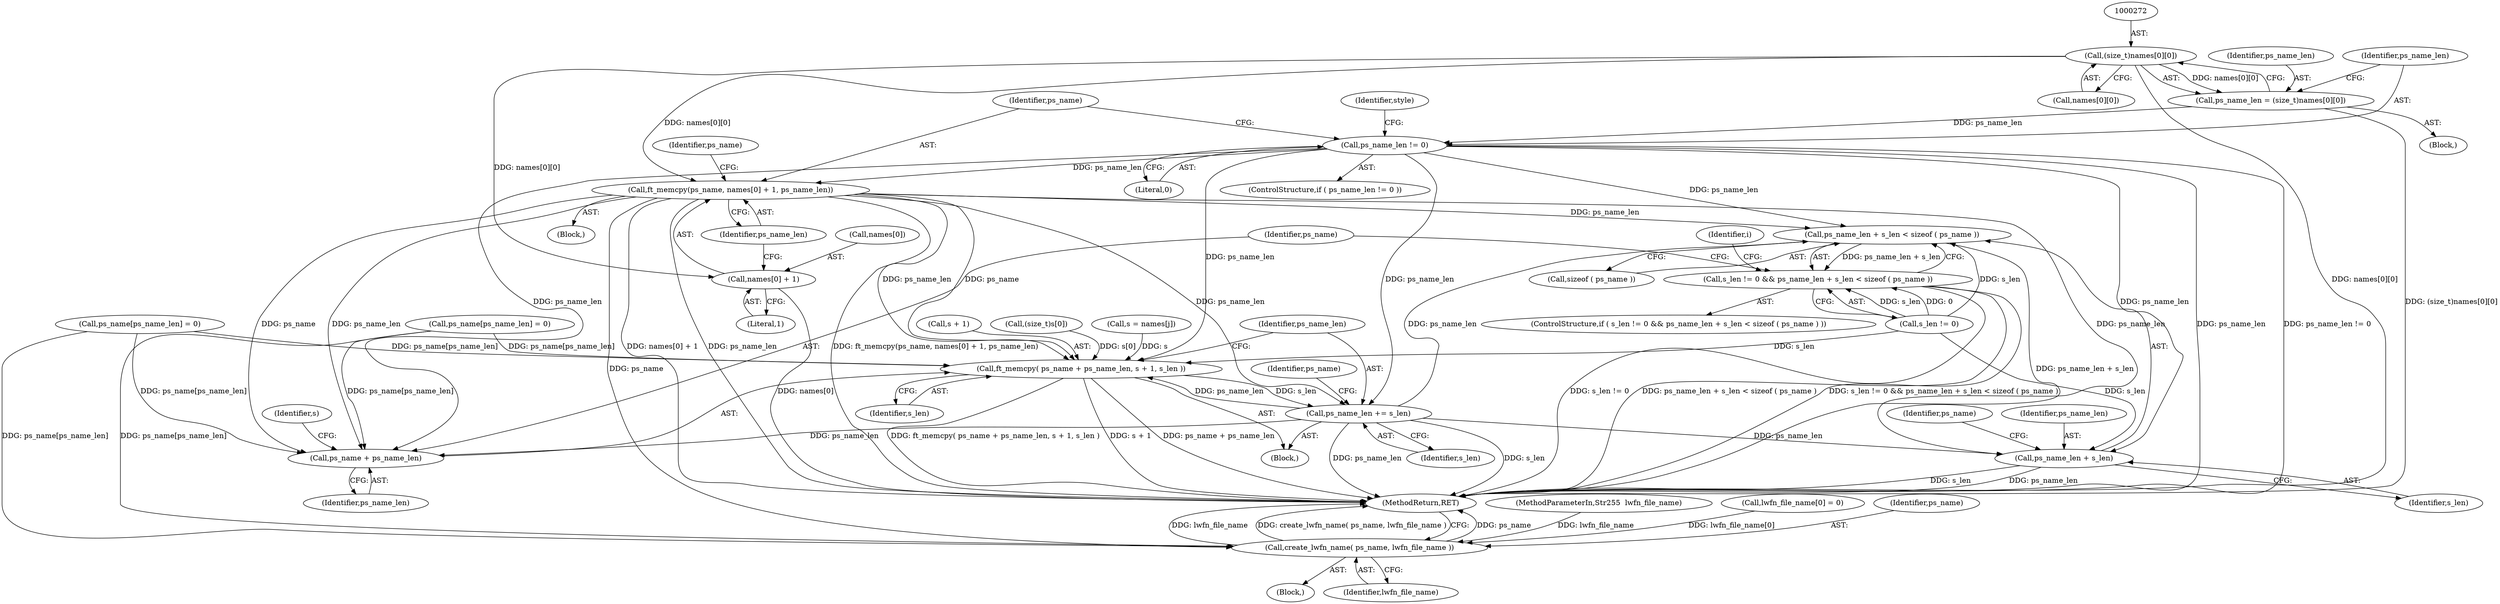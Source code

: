 digraph "0_savannah_18a8f0d9943369449bc4de92d411c78fb08d616c@array" {
"1000271" [label="(Call,(size_t)names[0][0])"];
"1000269" [label="(Call,ps_name_len = (size_t)names[0][0])"];
"1000279" [label="(Call,ps_name_len != 0)"];
"1000283" [label="(Call,ft_memcpy(ps_name, names[0] + 1, ps_name_len))"];
"1000377" [label="(Call,ps_name_len + s_len < sizeof ( ps_name ))"];
"1000373" [label="(Call,s_len != 0 && ps_name_len + s_len < sizeof ( ps_name ))"];
"1000378" [label="(Call,ps_name_len + s_len)"];
"1000384" [label="(Call,ft_memcpy( ps_name + ps_name_len, s + 1, s_len ))"];
"1000392" [label="(Call,ps_name_len += s_len)"];
"1000385" [label="(Call,ps_name + ps_name_len)"];
"1000400" [label="(Call,create_lwfn_name( ps_name, lwfn_file_name ))"];
"1000285" [label="(Call,names[0] + 1)"];
"1000270" [label="(Identifier,ps_name_len)"];
"1000392" [label="(Call,ps_name_len += s_len)"];
"1000388" [label="(Call,s + 1)"];
"1000271" [label="(Call,(size_t)names[0][0])"];
"1000286" [label="(Call,names[0])"];
"1000380" [label="(Identifier,s_len)"];
"1000279" [label="(Call,ps_name_len != 0)"];
"1000367" [label="(Call,(size_t)s[0])"];
"1000285" [label="(Call,names[0] + 1)"];
"1000385" [label="(Call,ps_name + ps_name_len)"];
"1000273" [label="(Call,names[0][0])"];
"1000393" [label="(Identifier,ps_name_len)"];
"1000290" [label="(Identifier,ps_name_len)"];
"1000283" [label="(Call,ft_memcpy(ps_name, names[0] + 1, ps_name_len))"];
"1000374" [label="(Call,s_len != 0)"];
"1000340" [label="(Identifier,i)"];
"1000394" [label="(Identifier,s_len)"];
"1000391" [label="(Identifier,s_len)"];
"1000289" [label="(Literal,1)"];
"1000306" [label="(Identifier,style)"];
"1000357" [label="(Call,s = names[j])"];
"1000296" [label="(Call,ps_name[ps_name_len] = 0)"];
"1000281" [label="(Literal,0)"];
"1000282" [label="(Block,)"];
"1000403" [label="(MethodReturn,RET)"];
"1000293" [label="(Identifier,ps_name)"];
"1000382" [label="(Identifier,ps_name)"];
"1000377" [label="(Call,ps_name_len + s_len < sizeof ( ps_name ))"];
"1000381" [label="(Call,sizeof ( ps_name ))"];
"1000372" [label="(ControlStructure,if ( s_len != 0 && ps_name_len + s_len < sizeof ( ps_name ) ))"];
"1000379" [label="(Identifier,ps_name_len)"];
"1000389" [label="(Identifier,s)"];
"1000108" [label="(MethodParameterIn,Str255  lwfn_file_name)"];
"1000373" [label="(Call,s_len != 0 && ps_name_len + s_len < sizeof ( ps_name ))"];
"1000395" [label="(Call,ps_name[ps_name_len] = 0)"];
"1000202" [label="(Block,)"];
"1000378" [label="(Call,ps_name_len + s_len)"];
"1000280" [label="(Identifier,ps_name_len)"];
"1000397" [label="(Identifier,ps_name)"];
"1000386" [label="(Identifier,ps_name)"];
"1000400" [label="(Call,create_lwfn_name( ps_name, lwfn_file_name ))"];
"1000122" [label="(Call,lwfn_file_name[0] = 0)"];
"1000402" [label="(Identifier,lwfn_file_name)"];
"1000269" [label="(Call,ps_name_len = (size_t)names[0][0])"];
"1000267" [label="(Block,)"];
"1000384" [label="(Call,ft_memcpy( ps_name + ps_name_len, s + 1, s_len ))"];
"1000383" [label="(Block,)"];
"1000284" [label="(Identifier,ps_name)"];
"1000401" [label="(Identifier,ps_name)"];
"1000278" [label="(ControlStructure,if ( ps_name_len != 0 ))"];
"1000387" [label="(Identifier,ps_name_len)"];
"1000271" -> "1000269"  [label="AST: "];
"1000271" -> "1000273"  [label="CFG: "];
"1000272" -> "1000271"  [label="AST: "];
"1000273" -> "1000271"  [label="AST: "];
"1000269" -> "1000271"  [label="CFG: "];
"1000271" -> "1000403"  [label="DDG: names[0][0]"];
"1000271" -> "1000269"  [label="DDG: names[0][0]"];
"1000271" -> "1000283"  [label="DDG: names[0][0]"];
"1000271" -> "1000285"  [label="DDG: names[0][0]"];
"1000269" -> "1000267"  [label="AST: "];
"1000270" -> "1000269"  [label="AST: "];
"1000280" -> "1000269"  [label="CFG: "];
"1000269" -> "1000403"  [label="DDG: (size_t)names[0][0]"];
"1000269" -> "1000279"  [label="DDG: ps_name_len"];
"1000279" -> "1000278"  [label="AST: "];
"1000279" -> "1000281"  [label="CFG: "];
"1000280" -> "1000279"  [label="AST: "];
"1000281" -> "1000279"  [label="AST: "];
"1000284" -> "1000279"  [label="CFG: "];
"1000306" -> "1000279"  [label="CFG: "];
"1000279" -> "1000403"  [label="DDG: ps_name_len"];
"1000279" -> "1000403"  [label="DDG: ps_name_len != 0"];
"1000279" -> "1000283"  [label="DDG: ps_name_len"];
"1000279" -> "1000377"  [label="DDG: ps_name_len"];
"1000279" -> "1000378"  [label="DDG: ps_name_len"];
"1000279" -> "1000384"  [label="DDG: ps_name_len"];
"1000279" -> "1000385"  [label="DDG: ps_name_len"];
"1000279" -> "1000392"  [label="DDG: ps_name_len"];
"1000283" -> "1000282"  [label="AST: "];
"1000283" -> "1000290"  [label="CFG: "];
"1000284" -> "1000283"  [label="AST: "];
"1000285" -> "1000283"  [label="AST: "];
"1000290" -> "1000283"  [label="AST: "];
"1000293" -> "1000283"  [label="CFG: "];
"1000283" -> "1000403"  [label="DDG: names[0] + 1"];
"1000283" -> "1000403"  [label="DDG: ps_name_len"];
"1000283" -> "1000403"  [label="DDG: ft_memcpy(ps_name, names[0] + 1, ps_name_len)"];
"1000283" -> "1000377"  [label="DDG: ps_name_len"];
"1000283" -> "1000378"  [label="DDG: ps_name_len"];
"1000283" -> "1000384"  [label="DDG: ps_name"];
"1000283" -> "1000384"  [label="DDG: ps_name_len"];
"1000283" -> "1000385"  [label="DDG: ps_name"];
"1000283" -> "1000385"  [label="DDG: ps_name_len"];
"1000283" -> "1000392"  [label="DDG: ps_name_len"];
"1000283" -> "1000400"  [label="DDG: ps_name"];
"1000377" -> "1000373"  [label="AST: "];
"1000377" -> "1000381"  [label="CFG: "];
"1000378" -> "1000377"  [label="AST: "];
"1000381" -> "1000377"  [label="AST: "];
"1000373" -> "1000377"  [label="CFG: "];
"1000377" -> "1000403"  [label="DDG: ps_name_len + s_len"];
"1000377" -> "1000373"  [label="DDG: ps_name_len + s_len"];
"1000392" -> "1000377"  [label="DDG: ps_name_len"];
"1000374" -> "1000377"  [label="DDG: s_len"];
"1000373" -> "1000372"  [label="AST: "];
"1000373" -> "1000374"  [label="CFG: "];
"1000374" -> "1000373"  [label="AST: "];
"1000386" -> "1000373"  [label="CFG: "];
"1000340" -> "1000373"  [label="CFG: "];
"1000373" -> "1000403"  [label="DDG: ps_name_len + s_len < sizeof ( ps_name )"];
"1000373" -> "1000403"  [label="DDG: s_len != 0 && ps_name_len + s_len < sizeof ( ps_name )"];
"1000373" -> "1000403"  [label="DDG: s_len != 0"];
"1000374" -> "1000373"  [label="DDG: s_len"];
"1000374" -> "1000373"  [label="DDG: 0"];
"1000378" -> "1000380"  [label="CFG: "];
"1000379" -> "1000378"  [label="AST: "];
"1000380" -> "1000378"  [label="AST: "];
"1000382" -> "1000378"  [label="CFG: "];
"1000378" -> "1000403"  [label="DDG: s_len"];
"1000378" -> "1000403"  [label="DDG: ps_name_len"];
"1000392" -> "1000378"  [label="DDG: ps_name_len"];
"1000374" -> "1000378"  [label="DDG: s_len"];
"1000384" -> "1000383"  [label="AST: "];
"1000384" -> "1000391"  [label="CFG: "];
"1000385" -> "1000384"  [label="AST: "];
"1000388" -> "1000384"  [label="AST: "];
"1000391" -> "1000384"  [label="AST: "];
"1000393" -> "1000384"  [label="CFG: "];
"1000384" -> "1000403"  [label="DDG: ft_memcpy( ps_name + ps_name_len, s + 1, s_len )"];
"1000384" -> "1000403"  [label="DDG: s + 1"];
"1000384" -> "1000403"  [label="DDG: ps_name + ps_name_len"];
"1000395" -> "1000384"  [label="DDG: ps_name[ps_name_len]"];
"1000296" -> "1000384"  [label="DDG: ps_name[ps_name_len]"];
"1000392" -> "1000384"  [label="DDG: ps_name_len"];
"1000367" -> "1000384"  [label="DDG: s[0]"];
"1000357" -> "1000384"  [label="DDG: s"];
"1000374" -> "1000384"  [label="DDG: s_len"];
"1000384" -> "1000392"  [label="DDG: s_len"];
"1000392" -> "1000383"  [label="AST: "];
"1000392" -> "1000394"  [label="CFG: "];
"1000393" -> "1000392"  [label="AST: "];
"1000394" -> "1000392"  [label="AST: "];
"1000397" -> "1000392"  [label="CFG: "];
"1000392" -> "1000403"  [label="DDG: s_len"];
"1000392" -> "1000403"  [label="DDG: ps_name_len"];
"1000392" -> "1000385"  [label="DDG: ps_name_len"];
"1000385" -> "1000387"  [label="CFG: "];
"1000386" -> "1000385"  [label="AST: "];
"1000387" -> "1000385"  [label="AST: "];
"1000389" -> "1000385"  [label="CFG: "];
"1000395" -> "1000385"  [label="DDG: ps_name[ps_name_len]"];
"1000296" -> "1000385"  [label="DDG: ps_name[ps_name_len]"];
"1000400" -> "1000202"  [label="AST: "];
"1000400" -> "1000402"  [label="CFG: "];
"1000401" -> "1000400"  [label="AST: "];
"1000402" -> "1000400"  [label="AST: "];
"1000403" -> "1000400"  [label="CFG: "];
"1000400" -> "1000403"  [label="DDG: ps_name"];
"1000400" -> "1000403"  [label="DDG: lwfn_file_name"];
"1000400" -> "1000403"  [label="DDG: create_lwfn_name( ps_name, lwfn_file_name )"];
"1000395" -> "1000400"  [label="DDG: ps_name[ps_name_len]"];
"1000296" -> "1000400"  [label="DDG: ps_name[ps_name_len]"];
"1000122" -> "1000400"  [label="DDG: lwfn_file_name[0]"];
"1000108" -> "1000400"  [label="DDG: lwfn_file_name"];
"1000285" -> "1000289"  [label="CFG: "];
"1000286" -> "1000285"  [label="AST: "];
"1000289" -> "1000285"  [label="AST: "];
"1000290" -> "1000285"  [label="CFG: "];
"1000285" -> "1000403"  [label="DDG: names[0]"];
}
